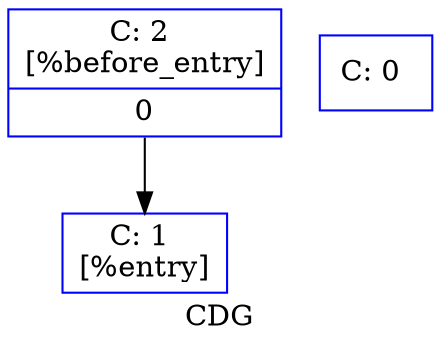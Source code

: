 digraph "CDG" {
	label="CDG";

	Node0x556f66ac9ed0 [shape=record,color=blue,label="{C: 2 \n[%before_entry]\n|{<s0>0}}"];
	Node0x556f66ac9ed0:s0 -> Node0x556f66ac57e0[collor=blue];
	Node0x556f66ac5760 [shape=record,color=blue,label="{C: 0 \n}"];
	Node0x556f66ac57e0 [shape=record,color=blue,label="{C: 1 \n[%entry]\n}"];
}
